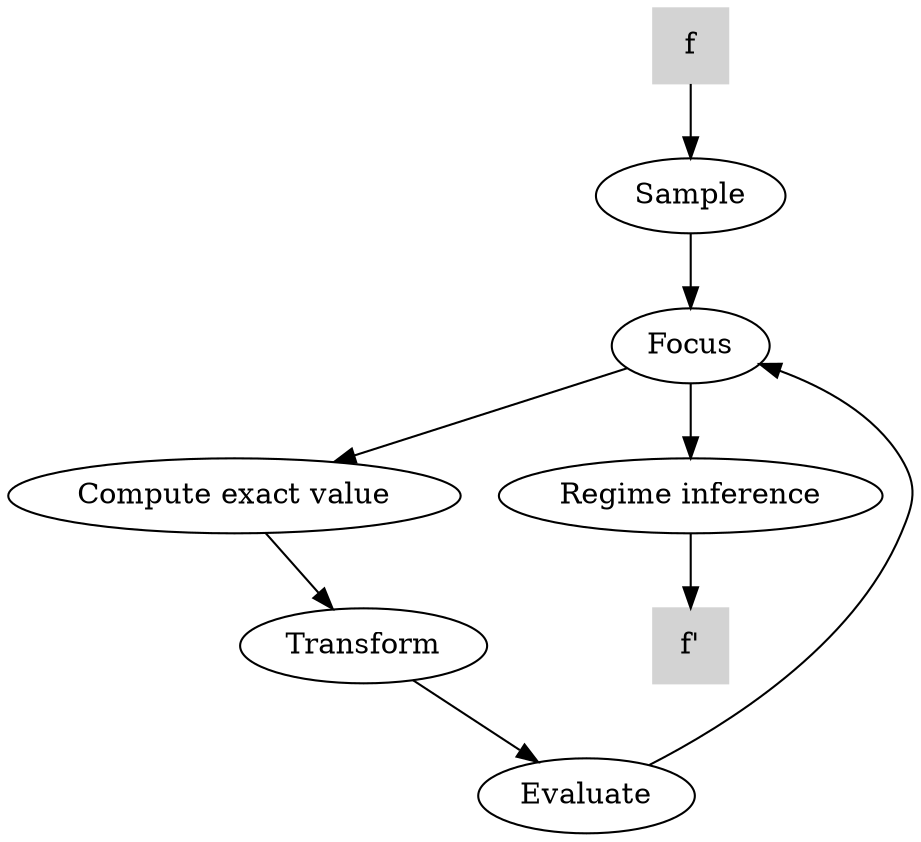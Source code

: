 digraph loop {
	subgraph cands {
		label="Candidate generation";
		color=blue;
		style=filled;
		Sample -> Focus;
		Focus -> "Compute exact value";
		"Compute exact value" -> Transform;
		Transform -> Evaluate;
		Evaluate -> Focus;
		Focus -> "Regime inference";
	}

	"f" -> Sample;
	"Regime inference" -> "f'";

	f [shape=square,style=filled,color=lightgray];
	"f'" [shape=square,style=filled,color=lightgray];
}